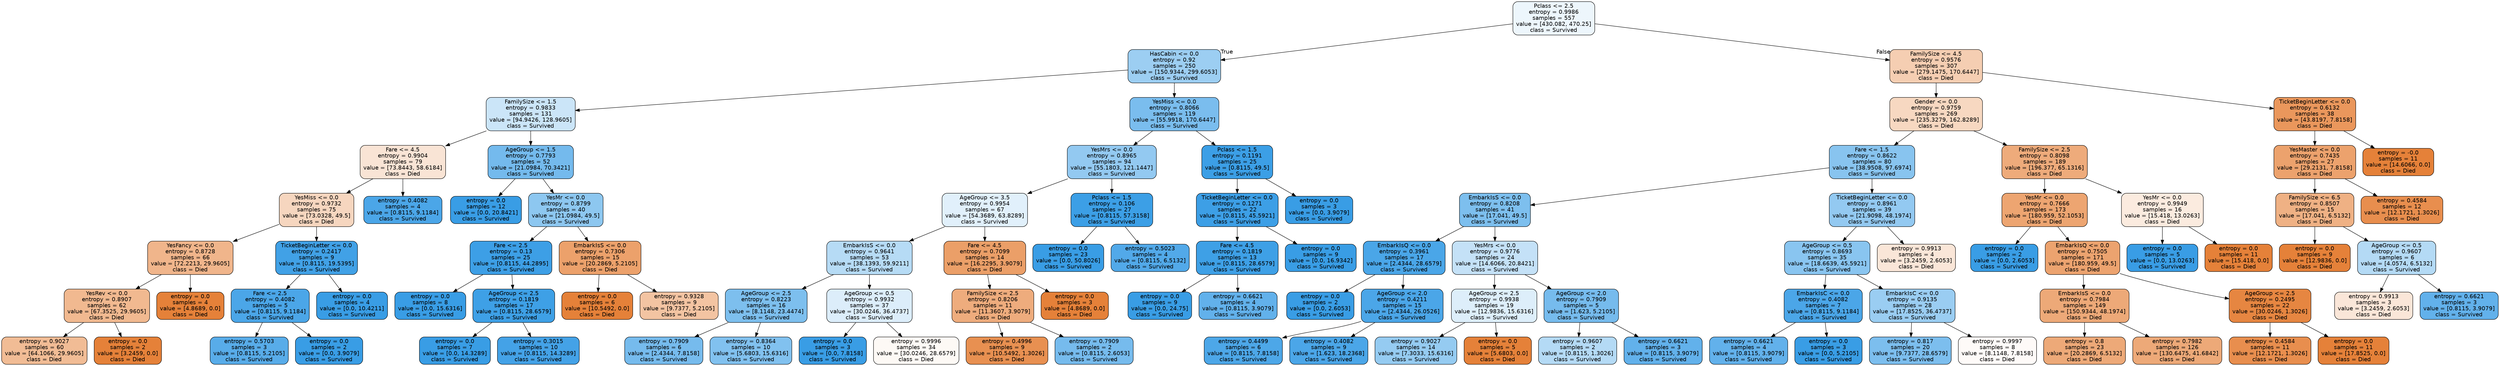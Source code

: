 digraph Tree {
node [shape=box, style="filled, rounded", color="black", fontname=helvetica] ;
edge [fontname=helvetica] ;
0 [label="Pclass <= 2.5\nentropy = 0.9986\nsamples = 557\nvalue = [430.082, 470.25]\nclass = Survived", fillcolor="#399de516"] ;
1 [label="HasCabin <= 0.0\nentropy = 0.92\nsamples = 250\nvalue = [150.9344, 299.6053]\nclass = Survived", fillcolor="#399de57f"] ;
0 -> 1 [labeldistance=2.5, labelangle=45, headlabel="True"] ;
2 [label="FamilySize <= 1.5\nentropy = 0.9833\nsamples = 131\nvalue = [94.9426, 128.9605]\nclass = Survived", fillcolor="#399de543"] ;
1 -> 2 ;
3 [label="Fare <= 4.5\nentropy = 0.9904\nsamples = 79\nvalue = [73.8443, 58.6184]\nclass = Died", fillcolor="#e5813935"] ;
2 -> 3 ;
4 [label="YesMiss <= 0.0\nentropy = 0.9732\nsamples = 75\nvalue = [73.0328, 49.5]\nclass = Died", fillcolor="#e5813952"] ;
3 -> 4 ;
5 [label="YesFancy <= 0.0\nentropy = 0.8728\nsamples = 66\nvalue = [72.2213, 29.9605]\nclass = Died", fillcolor="#e5813995"] ;
4 -> 5 ;
6 [label="YesRev <= 0.0\nentropy = 0.8907\nsamples = 62\nvalue = [67.3525, 29.9605]\nclass = Died", fillcolor="#e581398e"] ;
5 -> 6 ;
7 [label="entropy = 0.9027\nsamples = 60\nvalue = [64.1066, 29.9605]\nclass = Died", fillcolor="#e5813988"] ;
6 -> 7 ;
8 [label="entropy = 0.0\nsamples = 2\nvalue = [3.2459, 0.0]\nclass = Died", fillcolor="#e58139ff"] ;
6 -> 8 ;
9 [label="entropy = 0.0\nsamples = 4\nvalue = [4.8689, 0.0]\nclass = Died", fillcolor="#e58139ff"] ;
5 -> 9 ;
10 [label="TicketBeginLetter <= 0.0\nentropy = 0.2417\nsamples = 9\nvalue = [0.8115, 19.5395]\nclass = Survived", fillcolor="#399de5f4"] ;
4 -> 10 ;
11 [label="Fare <= 2.5\nentropy = 0.4082\nsamples = 5\nvalue = [0.8115, 9.1184]\nclass = Survived", fillcolor="#399de5e8"] ;
10 -> 11 ;
12 [label="entropy = 0.5703\nsamples = 3\nvalue = [0.8115, 5.2105]\nclass = Survived", fillcolor="#399de5d7"] ;
11 -> 12 ;
13 [label="entropy = 0.0\nsamples = 2\nvalue = [0.0, 3.9079]\nclass = Survived", fillcolor="#399de5ff"] ;
11 -> 13 ;
14 [label="entropy = 0.0\nsamples = 4\nvalue = [0.0, 10.4211]\nclass = Survived", fillcolor="#399de5ff"] ;
10 -> 14 ;
15 [label="entropy = 0.4082\nsamples = 4\nvalue = [0.8115, 9.1184]\nclass = Survived", fillcolor="#399de5e8"] ;
3 -> 15 ;
16 [label="AgeGroup <= 1.5\nentropy = 0.7793\nsamples = 52\nvalue = [21.0984, 70.3421]\nclass = Survived", fillcolor="#399de5b3"] ;
2 -> 16 ;
17 [label="entropy = 0.0\nsamples = 12\nvalue = [0.0, 20.8421]\nclass = Survived", fillcolor="#399de5ff"] ;
16 -> 17 ;
18 [label="YesMr <= 0.0\nentropy = 0.8799\nsamples = 40\nvalue = [21.0984, 49.5]\nclass = Survived", fillcolor="#399de592"] ;
16 -> 18 ;
19 [label="Fare <= 2.5\nentropy = 0.13\nsamples = 25\nvalue = [0.8115, 44.2895]\nclass = Survived", fillcolor="#399de5fa"] ;
18 -> 19 ;
20 [label="entropy = 0.0\nsamples = 8\nvalue = [0.0, 15.6316]\nclass = Survived", fillcolor="#399de5ff"] ;
19 -> 20 ;
21 [label="AgeGroup <= 2.5\nentropy = 0.1819\nsamples = 17\nvalue = [0.8115, 28.6579]\nclass = Survived", fillcolor="#399de5f8"] ;
19 -> 21 ;
22 [label="entropy = 0.0\nsamples = 7\nvalue = [0.0, 14.3289]\nclass = Survived", fillcolor="#399de5ff"] ;
21 -> 22 ;
23 [label="entropy = 0.3015\nsamples = 10\nvalue = [0.8115, 14.3289]\nclass = Survived", fillcolor="#399de5f1"] ;
21 -> 23 ;
24 [label="EmbarkIsS <= 0.0\nentropy = 0.7306\nsamples = 15\nvalue = [20.2869, 5.2105]\nclass = Died", fillcolor="#e58139be"] ;
18 -> 24 ;
25 [label="entropy = 0.0\nsamples = 6\nvalue = [10.5492, 0.0]\nclass = Died", fillcolor="#e58139ff"] ;
24 -> 25 ;
26 [label="entropy = 0.9328\nsamples = 9\nvalue = [9.7377, 5.2105]\nclass = Died", fillcolor="#e5813977"] ;
24 -> 26 ;
27 [label="YesMiss <= 0.0\nentropy = 0.8066\nsamples = 119\nvalue = [55.9918, 170.6447]\nclass = Survived", fillcolor="#399de5ab"] ;
1 -> 27 ;
28 [label="YesMrs <= 0.0\nentropy = 0.8965\nsamples = 94\nvalue = [55.1803, 121.1447]\nclass = Survived", fillcolor="#399de58b"] ;
27 -> 28 ;
29 [label="AgeGroup <= 3.5\nentropy = 0.9954\nsamples = 67\nvalue = [54.3689, 63.8289]\nclass = Survived", fillcolor="#399de526"] ;
28 -> 29 ;
30 [label="EmbarkIsS <= 0.0\nentropy = 0.9641\nsamples = 53\nvalue = [38.1393, 59.9211]\nclass = Survived", fillcolor="#399de55d"] ;
29 -> 30 ;
31 [label="AgeGroup <= 2.5\nentropy = 0.8223\nsamples = 16\nvalue = [8.1148, 23.4474]\nclass = Survived", fillcolor="#399de5a7"] ;
30 -> 31 ;
32 [label="entropy = 0.7909\nsamples = 6\nvalue = [2.4344, 7.8158]\nclass = Survived", fillcolor="#399de5b0"] ;
31 -> 32 ;
33 [label="entropy = 0.8364\nsamples = 10\nvalue = [5.6803, 15.6316]\nclass = Survived", fillcolor="#399de5a2"] ;
31 -> 33 ;
34 [label="AgeGroup <= 0.5\nentropy = 0.9932\nsamples = 37\nvalue = [30.0246, 36.4737]\nclass = Survived", fillcolor="#399de52d"] ;
30 -> 34 ;
35 [label="entropy = 0.0\nsamples = 3\nvalue = [0.0, 7.8158]\nclass = Survived", fillcolor="#399de5ff"] ;
34 -> 35 ;
36 [label="entropy = 0.9996\nsamples = 34\nvalue = [30.0246, 28.6579]\nclass = Died", fillcolor="#e581390c"] ;
34 -> 36 ;
37 [label="Fare <= 4.5\nentropy = 0.7099\nsamples = 14\nvalue = [16.2295, 3.9079]\nclass = Died", fillcolor="#e58139c2"] ;
29 -> 37 ;
38 [label="FamilySize <= 2.5\nentropy = 0.8206\nsamples = 11\nvalue = [11.3607, 3.9079]\nclass = Died", fillcolor="#e58139a7"] ;
37 -> 38 ;
39 [label="entropy = 0.4996\nsamples = 9\nvalue = [10.5492, 1.3026]\nclass = Died", fillcolor="#e58139e0"] ;
38 -> 39 ;
40 [label="entropy = 0.7909\nsamples = 2\nvalue = [0.8115, 2.6053]\nclass = Survived", fillcolor="#399de5b0"] ;
38 -> 40 ;
41 [label="entropy = 0.0\nsamples = 3\nvalue = [4.8689, 0.0]\nclass = Died", fillcolor="#e58139ff"] ;
37 -> 41 ;
42 [label="Pclass <= 1.5\nentropy = 0.106\nsamples = 27\nvalue = [0.8115, 57.3158]\nclass = Survived", fillcolor="#399de5fb"] ;
28 -> 42 ;
43 [label="entropy = 0.0\nsamples = 23\nvalue = [0.0, 50.8026]\nclass = Survived", fillcolor="#399de5ff"] ;
42 -> 43 ;
44 [label="entropy = 0.5023\nsamples = 4\nvalue = [0.8115, 6.5132]\nclass = Survived", fillcolor="#399de5df"] ;
42 -> 44 ;
45 [label="Pclass <= 1.5\nentropy = 0.1191\nsamples = 25\nvalue = [0.8115, 49.5]\nclass = Survived", fillcolor="#399de5fb"] ;
27 -> 45 ;
46 [label="TicketBeginLetter <= 0.0\nentropy = 0.1271\nsamples = 22\nvalue = [0.8115, 45.5921]\nclass = Survived", fillcolor="#399de5fa"] ;
45 -> 46 ;
47 [label="Fare <= 4.5\nentropy = 0.1819\nsamples = 13\nvalue = [0.8115, 28.6579]\nclass = Survived", fillcolor="#399de5f8"] ;
46 -> 47 ;
48 [label="entropy = 0.0\nsamples = 9\nvalue = [0.0, 24.75]\nclass = Survived", fillcolor="#399de5ff"] ;
47 -> 48 ;
49 [label="entropy = 0.6621\nsamples = 4\nvalue = [0.8115, 3.9079]\nclass = Survived", fillcolor="#399de5ca"] ;
47 -> 49 ;
50 [label="entropy = 0.0\nsamples = 9\nvalue = [0.0, 16.9342]\nclass = Survived", fillcolor="#399de5ff"] ;
46 -> 50 ;
51 [label="entropy = 0.0\nsamples = 3\nvalue = [0.0, 3.9079]\nclass = Survived", fillcolor="#399de5ff"] ;
45 -> 51 ;
52 [label="FamilySize <= 4.5\nentropy = 0.9576\nsamples = 307\nvalue = [279.1475, 170.6447]\nclass = Died", fillcolor="#e5813963"] ;
0 -> 52 [labeldistance=2.5, labelangle=-45, headlabel="False"] ;
53 [label="Gender <= 0.0\nentropy = 0.9759\nsamples = 269\nvalue = [235.3279, 162.8289]\nclass = Died", fillcolor="#e581394f"] ;
52 -> 53 ;
54 [label="Fare <= 1.5\nentropy = 0.8622\nsamples = 80\nvalue = [38.9508, 97.6974]\nclass = Survived", fillcolor="#399de599"] ;
53 -> 54 ;
55 [label="EmbarkIsS <= 0.0\nentropy = 0.8208\nsamples = 41\nvalue = [17.041, 49.5]\nclass = Survived", fillcolor="#399de5a7"] ;
54 -> 55 ;
56 [label="EmbarkIsQ <= 0.0\nentropy = 0.3961\nsamples = 17\nvalue = [2.4344, 28.6579]\nclass = Survived", fillcolor="#399de5e9"] ;
55 -> 56 ;
57 [label="entropy = 0.0\nsamples = 2\nvalue = [0.0, 2.6053]\nclass = Survived", fillcolor="#399de5ff"] ;
56 -> 57 ;
58 [label="AgeGroup <= 2.0\nentropy = 0.4211\nsamples = 15\nvalue = [2.4344, 26.0526]\nclass = Survived", fillcolor="#399de5e7"] ;
56 -> 58 ;
59 [label="entropy = 0.4499\nsamples = 6\nvalue = [0.8115, 7.8158]\nclass = Survived", fillcolor="#399de5e5"] ;
58 -> 59 ;
60 [label="entropy = 0.4082\nsamples = 9\nvalue = [1.623, 18.2368]\nclass = Survived", fillcolor="#399de5e8"] ;
58 -> 60 ;
61 [label="YesMrs <= 0.0\nentropy = 0.9776\nsamples = 24\nvalue = [14.6066, 20.8421]\nclass = Survived", fillcolor="#399de54c"] ;
55 -> 61 ;
62 [label="AgeGroup <= 2.5\nentropy = 0.9938\nsamples = 19\nvalue = [12.9836, 15.6316]\nclass = Survived", fillcolor="#399de52b"] ;
61 -> 62 ;
63 [label="entropy = 0.9027\nsamples = 14\nvalue = [7.3033, 15.6316]\nclass = Survived", fillcolor="#399de588"] ;
62 -> 63 ;
64 [label="entropy = 0.0\nsamples = 5\nvalue = [5.6803, 0.0]\nclass = Died", fillcolor="#e58139ff"] ;
62 -> 64 ;
65 [label="AgeGroup <= 2.0\nentropy = 0.7909\nsamples = 5\nvalue = [1.623, 5.2105]\nclass = Survived", fillcolor="#399de5b0"] ;
61 -> 65 ;
66 [label="entropy = 0.9607\nsamples = 2\nvalue = [0.8115, 1.3026]\nclass = Survived", fillcolor="#399de560"] ;
65 -> 66 ;
67 [label="entropy = 0.6621\nsamples = 3\nvalue = [0.8115, 3.9079]\nclass = Survived", fillcolor="#399de5ca"] ;
65 -> 67 ;
68 [label="TicketBeginLetter <= 0.0\nentropy = 0.8961\nsamples = 39\nvalue = [21.9098, 48.1974]\nclass = Survived", fillcolor="#399de58b"] ;
54 -> 68 ;
69 [label="AgeGroup <= 0.5\nentropy = 0.8693\nsamples = 35\nvalue = [18.6639, 45.5921]\nclass = Survived", fillcolor="#399de597"] ;
68 -> 69 ;
70 [label="EmbarkIsC <= 0.0\nentropy = 0.4082\nsamples = 7\nvalue = [0.8115, 9.1184]\nclass = Survived", fillcolor="#399de5e8"] ;
69 -> 70 ;
71 [label="entropy = 0.6621\nsamples = 4\nvalue = [0.8115, 3.9079]\nclass = Survived", fillcolor="#399de5ca"] ;
70 -> 71 ;
72 [label="entropy = 0.0\nsamples = 3\nvalue = [0.0, 5.2105]\nclass = Survived", fillcolor="#399de5ff"] ;
70 -> 72 ;
73 [label="EmbarkIsC <= 0.0\nentropy = 0.9135\nsamples = 28\nvalue = [17.8525, 36.4737]\nclass = Survived", fillcolor="#399de582"] ;
69 -> 73 ;
74 [label="entropy = 0.817\nsamples = 20\nvalue = [9.7377, 28.6579]\nclass = Survived", fillcolor="#399de5a8"] ;
73 -> 74 ;
75 [label="entropy = 0.9997\nsamples = 8\nvalue = [8.1148, 7.8158]\nclass = Died", fillcolor="#e5813909"] ;
73 -> 75 ;
76 [label="entropy = 0.9913\nsamples = 4\nvalue = [3.2459, 2.6053]\nclass = Died", fillcolor="#e5813932"] ;
68 -> 76 ;
77 [label="FamilySize <= 2.5\nentropy = 0.8098\nsamples = 189\nvalue = [196.377, 65.1316]\nclass = Died", fillcolor="#e58139aa"] ;
53 -> 77 ;
78 [label="YesMr <= 0.0\nentropy = 0.7666\nsamples = 173\nvalue = [180.959, 52.1053]\nclass = Died", fillcolor="#e58139b6"] ;
77 -> 78 ;
79 [label="entropy = 0.0\nsamples = 2\nvalue = [0.0, 2.6053]\nclass = Survived", fillcolor="#399de5ff"] ;
78 -> 79 ;
80 [label="EmbarkIsQ <= 0.0\nentropy = 0.7505\nsamples = 171\nvalue = [180.959, 49.5]\nclass = Died", fillcolor="#e58139b9"] ;
78 -> 80 ;
81 [label="EmbarkIsS <= 0.0\nentropy = 0.7984\nsamples = 149\nvalue = [150.9344, 48.1974]\nclass = Died", fillcolor="#e58139ae"] ;
80 -> 81 ;
82 [label="entropy = 0.8\nsamples = 23\nvalue = [20.2869, 6.5132]\nclass = Died", fillcolor="#e58139ad"] ;
81 -> 82 ;
83 [label="entropy = 0.7982\nsamples = 126\nvalue = [130.6475, 41.6842]\nclass = Died", fillcolor="#e58139ae"] ;
81 -> 83 ;
84 [label="AgeGroup <= 2.5\nentropy = 0.2495\nsamples = 22\nvalue = [30.0246, 1.3026]\nclass = Died", fillcolor="#e58139f4"] ;
80 -> 84 ;
85 [label="entropy = 0.4584\nsamples = 11\nvalue = [12.1721, 1.3026]\nclass = Died", fillcolor="#e58139e4"] ;
84 -> 85 ;
86 [label="entropy = 0.0\nsamples = 11\nvalue = [17.8525, 0.0]\nclass = Died", fillcolor="#e58139ff"] ;
84 -> 86 ;
87 [label="YesMr <= 0.0\nentropy = 0.9949\nsamples = 16\nvalue = [15.418, 13.0263]\nclass = Died", fillcolor="#e5813928"] ;
77 -> 87 ;
88 [label="entropy = 0.0\nsamples = 5\nvalue = [0.0, 13.0263]\nclass = Survived", fillcolor="#399de5ff"] ;
87 -> 88 ;
89 [label="entropy = 0.0\nsamples = 11\nvalue = [15.418, 0.0]\nclass = Died", fillcolor="#e58139ff"] ;
87 -> 89 ;
90 [label="TicketBeginLetter <= 0.0\nentropy = 0.6132\nsamples = 38\nvalue = [43.8197, 7.8158]\nclass = Died", fillcolor="#e58139d2"] ;
52 -> 90 ;
91 [label="YesMaster <= 0.0\nentropy = 0.7435\nsamples = 27\nvalue = [29.2131, 7.8158]\nclass = Died", fillcolor="#e58139bb"] ;
90 -> 91 ;
92 [label="FamilySize <= 6.5\nentropy = 0.8507\nsamples = 15\nvalue = [17.041, 6.5132]\nclass = Died", fillcolor="#e581399e"] ;
91 -> 92 ;
93 [label="entropy = 0.0\nsamples = 9\nvalue = [12.9836, 0.0]\nclass = Died", fillcolor="#e58139ff"] ;
92 -> 93 ;
94 [label="AgeGroup <= 0.5\nentropy = 0.9607\nsamples = 6\nvalue = [4.0574, 6.5132]\nclass = Survived", fillcolor="#399de560"] ;
92 -> 94 ;
95 [label="entropy = 0.9913\nsamples = 3\nvalue = [3.2459, 2.6053]\nclass = Died", fillcolor="#e5813932"] ;
94 -> 95 ;
96 [label="entropy = 0.6621\nsamples = 3\nvalue = [0.8115, 3.9079]\nclass = Survived", fillcolor="#399de5ca"] ;
94 -> 96 ;
97 [label="entropy = 0.4584\nsamples = 12\nvalue = [12.1721, 1.3026]\nclass = Died", fillcolor="#e58139e4"] ;
91 -> 97 ;
98 [label="entropy = -0.0\nsamples = 11\nvalue = [14.6066, 0.0]\nclass = Died", fillcolor="#e58139ff"] ;
90 -> 98 ;
}